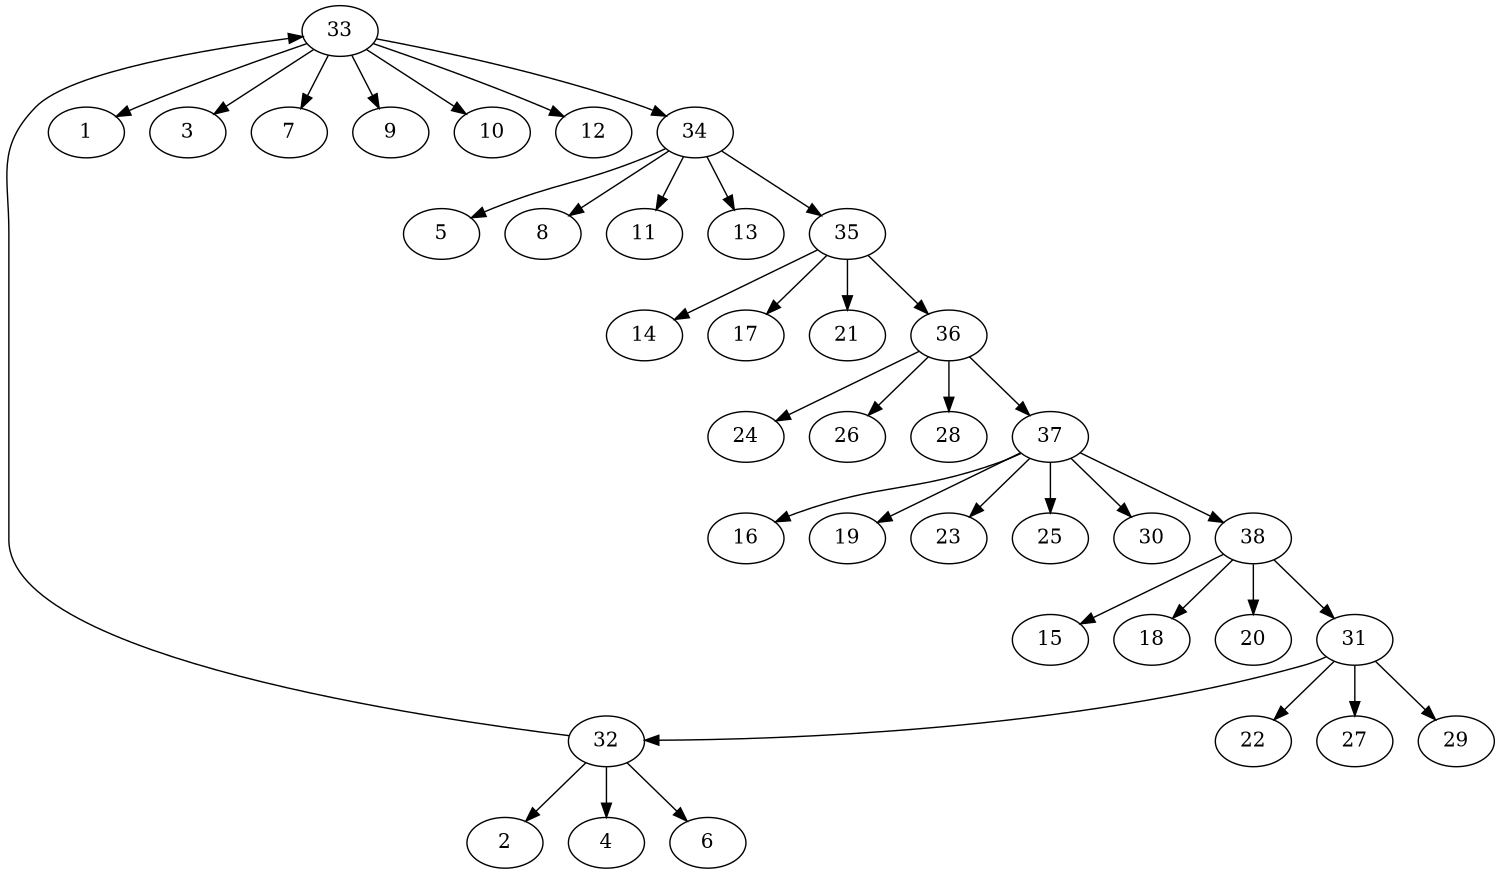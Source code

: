digraph G {
center = 1;
size="10,10";
1;
2;
3;
4;
5;
6;
7;
8;
9;
10;
11;
12;
13;
14;
15;
16;
17;
18;
19;
20;
21;
22;
23;
24;
25;
26;
27;
28;
29;
30;
31;
32;
33;
34;
35;
36;
37;
38;
31 -> 22 ;
31 -> 27 ;
31 -> 29 ;
31 -> 32 ;
32 -> 2 ;
32 -> 4 ;
32 -> 6 ;
32 -> 33 ;
33 -> 1 ;
33 -> 3 ;
33 -> 7 ;
33 -> 9 ;
33 -> 10 ;
33 -> 12 ;
33 -> 34 ;
34 -> 5 ;
34 -> 8 ;
34 -> 11 ;
34 -> 13 ;
34 -> 35 ;
35 -> 14 ;
35 -> 17 ;
35 -> 21 ;
35 -> 36 ;
36 -> 24 ;
36 -> 26 ;
36 -> 28 ;
36 -> 37 ;
37 -> 16 ;
37 -> 19 ;
37 -> 23 ;
37 -> 25 ;
37 -> 30 ;
37 -> 38 ;
38 -> 15 ;
38 -> 18 ;
38 -> 20 ;
38 -> 31 ;
}